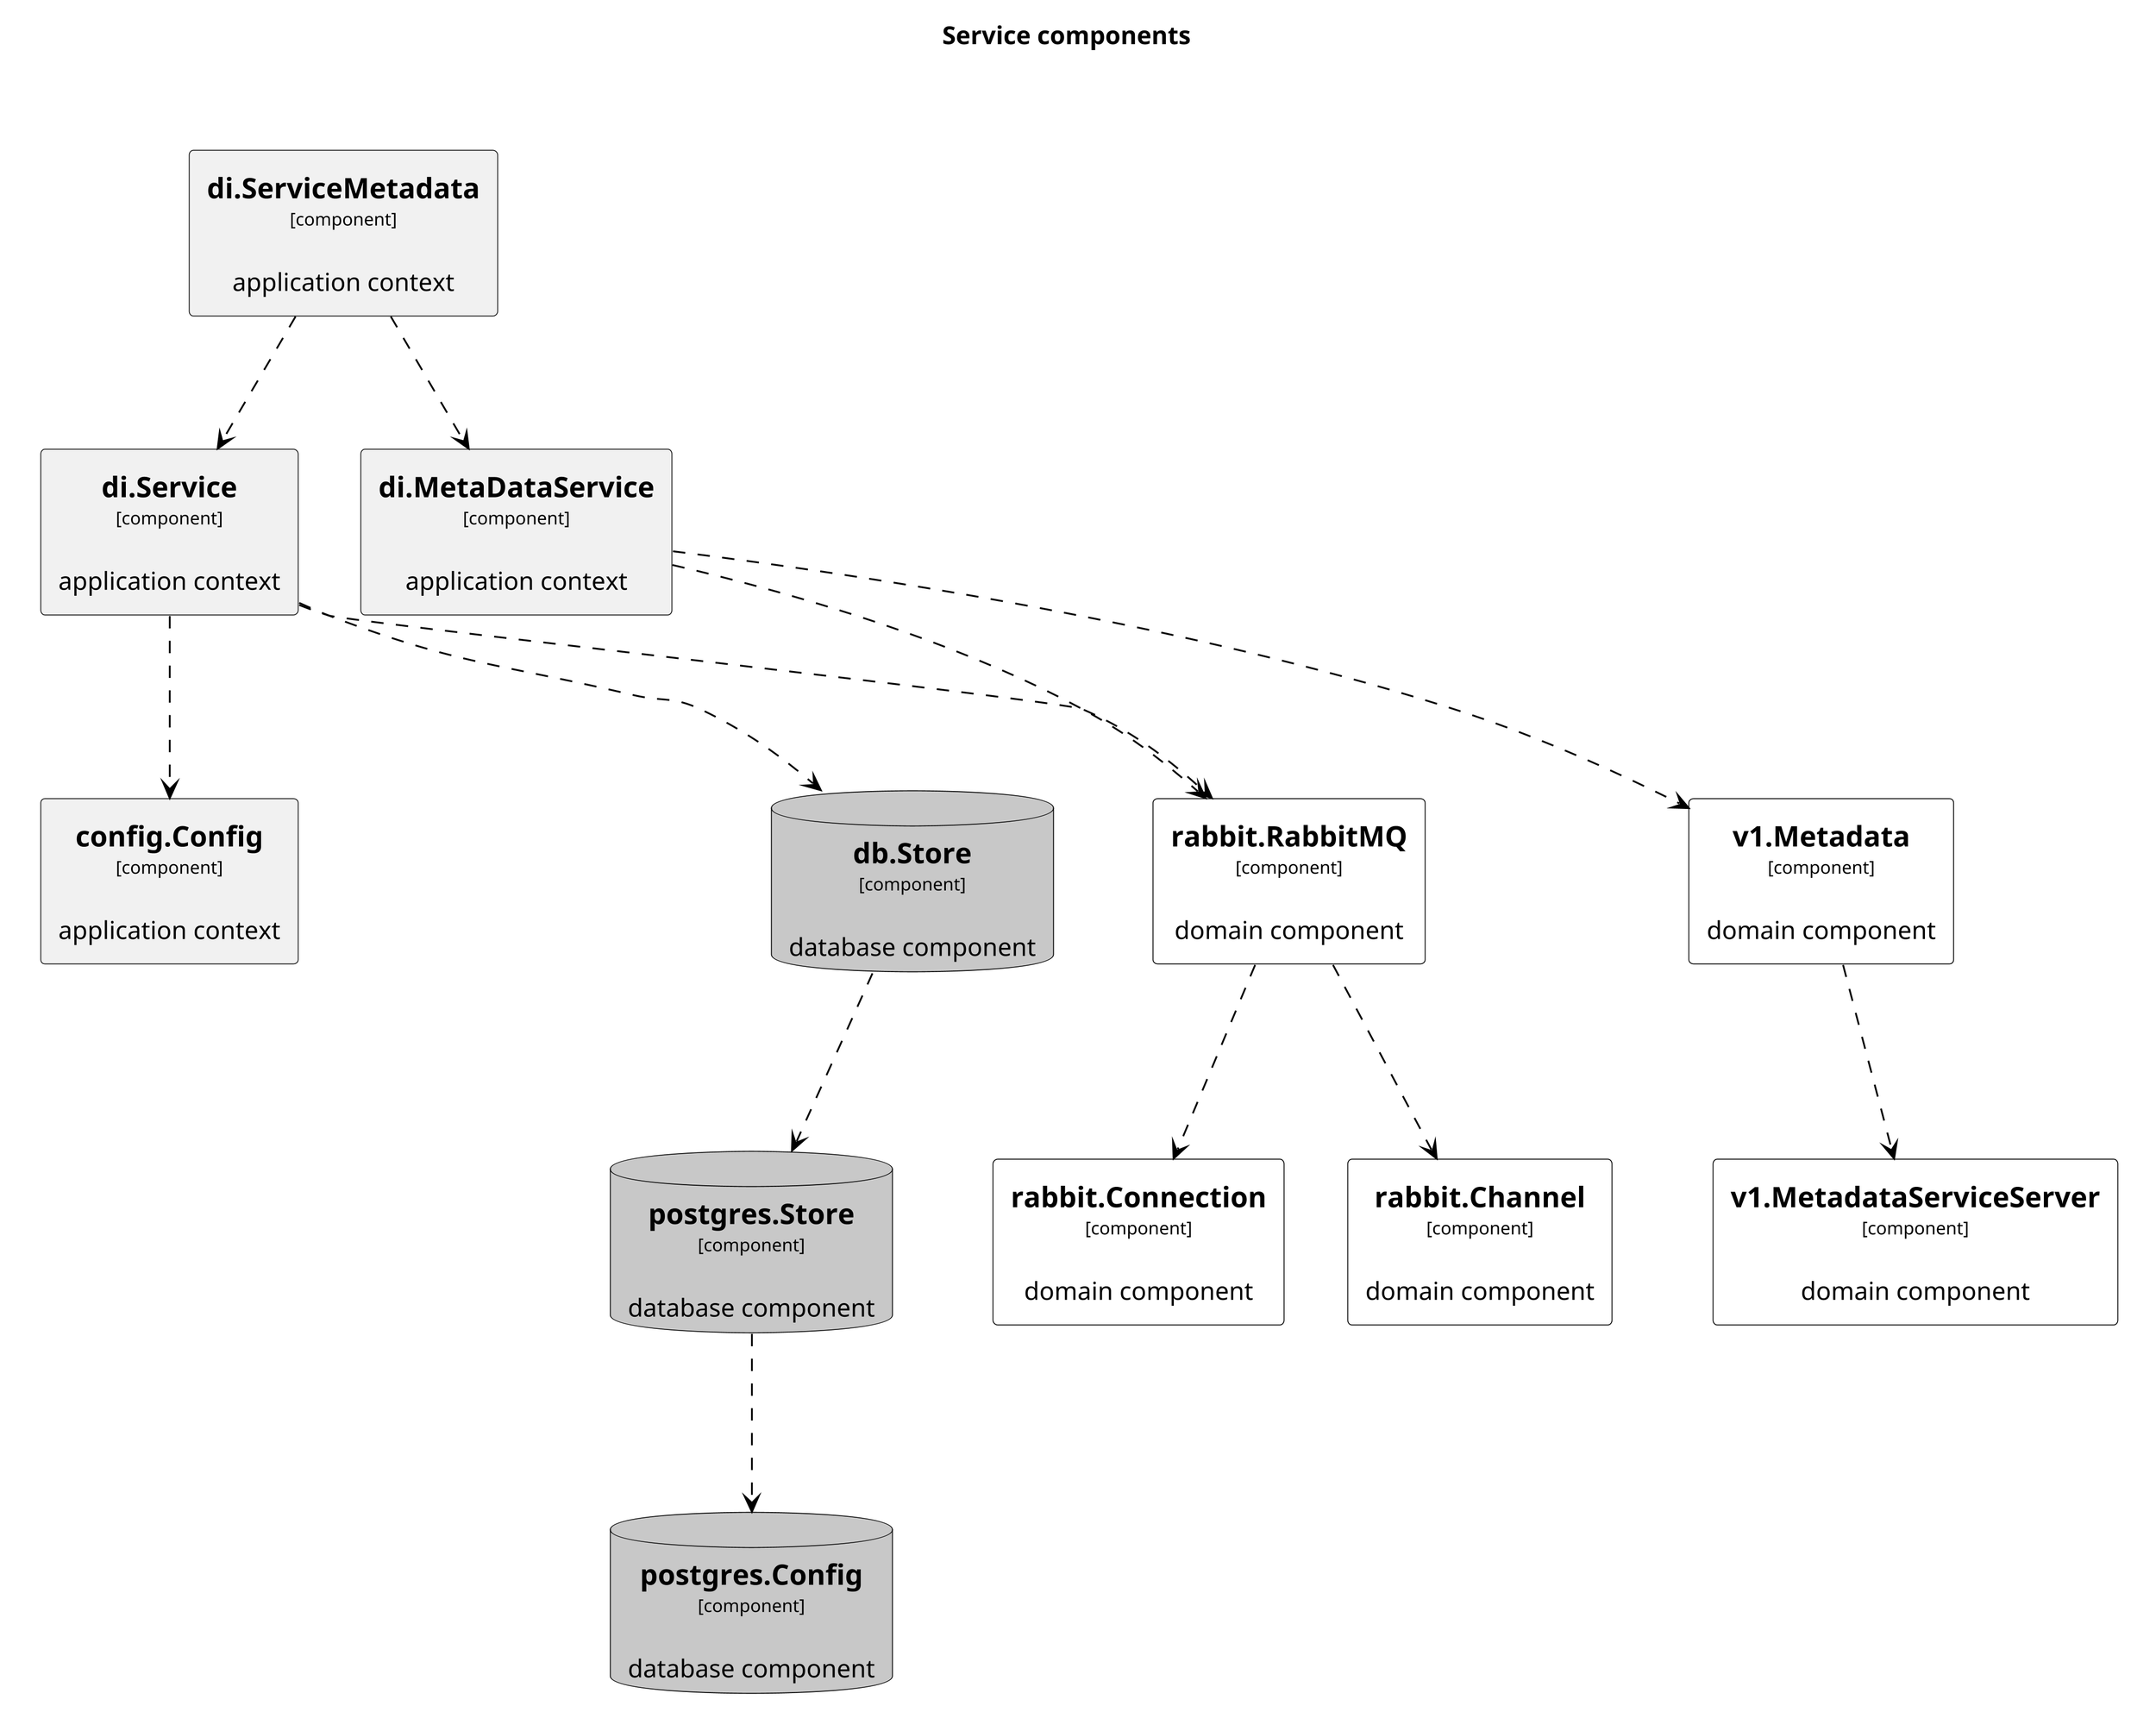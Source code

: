 This diagram has been generated with go-structurizr 
[https://github.com/krzysztofreczek/go-structurizr]

@startuml

title Service components

skinparam {
  shadowing false
  arrowFontSize 10
  defaultTextAlignment center
  wrapWidth 200
  maxMessageSize 100
}
hide stereotype
top to bottom direction

scale 4096 width

skinparam rectangle<<_GROUP>> {
  FontColor #ffffff
  BorderColor #ffffff
}

skinparam rectangle<<DOMAIN>> {
  BackgroundColor #ffffff
  FontColor #000000
  BorderColor #000000
}

skinparam database<<DB>> {
  BackgroundColor #c8c8c8
  FontColor #000000
  BorderColor #000000
}

rectangle 0ROOT <<_GROUP>> {
	rectangle "==di.Service\n<size:10>[component]</size>\n\napplication context" <<ROOT>> as 1871087981
}
rectangle 0ROOT <<_GROUP>> {
	rectangle "==config.Config\n<size:10>[component]</size>\n\napplication context" <<ROOT>> as 2592731437
}
rectangle 0ROOT <<_GROUP>> {
	rectangle "==di.MetaDataService\n<size:10>[component]</size>\n\napplication context" <<ROOT>> as 2901281215
}
rectangle 0ROOT <<_GROUP>> {
	rectangle "==di.ServiceMetadata\n<size:10>[component]</size>\n\napplication context" <<ROOT>> as 347593176
}
1871087981 .[#000000].> 2592731437 : ""
rectangle 18710879811DB <<_GROUP>> {
	database "==db.Store\n<size:10>[component]</size>\n\ndatabase component" <<DB>> as 4140039057
}
1871087981 .[#000000].> 4140039057 : ""
rectangle 18710879811DOMAIN <<_GROUP>> {
	rectangle "==rabbit.RabbitMQ\n<size:10>[component]</size>\n\ndomain component" <<DOMAIN>> as 758782769
}
1871087981 .[#000000].> 758782769 : ""
rectangle 29012812151DOMAIN <<_GROUP>> {
	rectangle "==v1.Metadata\n<size:10>[component]</size>\n\ndomain component" <<DOMAIN>> as 1014029880
}
2901281215 .[#000000].> 1014029880 : ""
2901281215 .[#000000].> 758782769 : ""
347593176 .[#000000].> 2901281215 : ""
347593176 .[#000000].> 1871087981 : ""
rectangle 41400390572DB <<_GROUP>> {
	database "==postgres.Store\n<size:10>[component]</size>\n\ndatabase component" <<DB>> as 3312791683
}
4140039057 .[#000000].> 3312791683 : ""
rectangle 7587827692DOMAIN <<_GROUP>> {
	rectangle "==rabbit.Connection\n<size:10>[component]</size>\n\ndomain component" <<DOMAIN>> as 1004151439
}
758782769 .[#000000].> 1004151439 : ""
rectangle 7587827692DOMAIN <<_GROUP>> {
	rectangle "==rabbit.Channel\n<size:10>[component]</size>\n\ndomain component" <<DOMAIN>> as 2572930566
}
758782769 .[#000000].> 2572930566 : ""
rectangle 10140298802DOMAIN <<_GROUP>> {
	rectangle "==v1.MetadataServiceServer\n<size:10>[component]</size>\n\ndomain component" <<DOMAIN>> as 2973877928
}
1014029880 .[#000000].> 2973877928 : ""
rectangle 33127916833DB <<_GROUP>> {
	database "==postgres.Config\n<size:10>[component]</size>\n\ndatabase component" <<DB>> as 2303787276
}
3312791683 .[#000000].> 2303787276 : ""
@enduml
